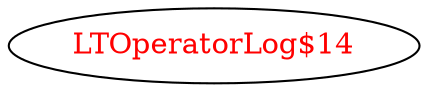 digraph dependencyGraph {
 concentrate=true;
 ranksep="2.0";
 rankdir="LR"; 
 splines="ortho";
"LTOperatorLog$14" [fontcolor="red"];
}